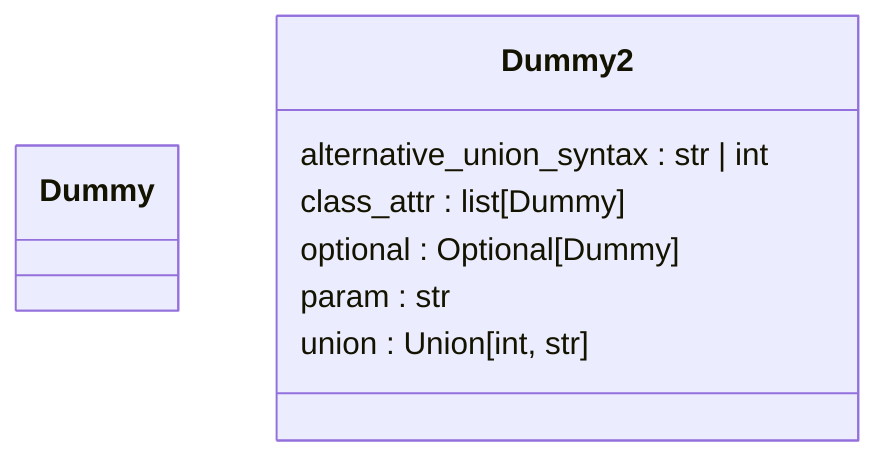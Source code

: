 classDiagram
  class Dummy {
  }
  class Dummy2 {
    alternative_union_syntax : str | int
    class_attr : list[Dummy]
    optional : Optional[Dummy]
    param : str
    union : Union[int, str]
  }
